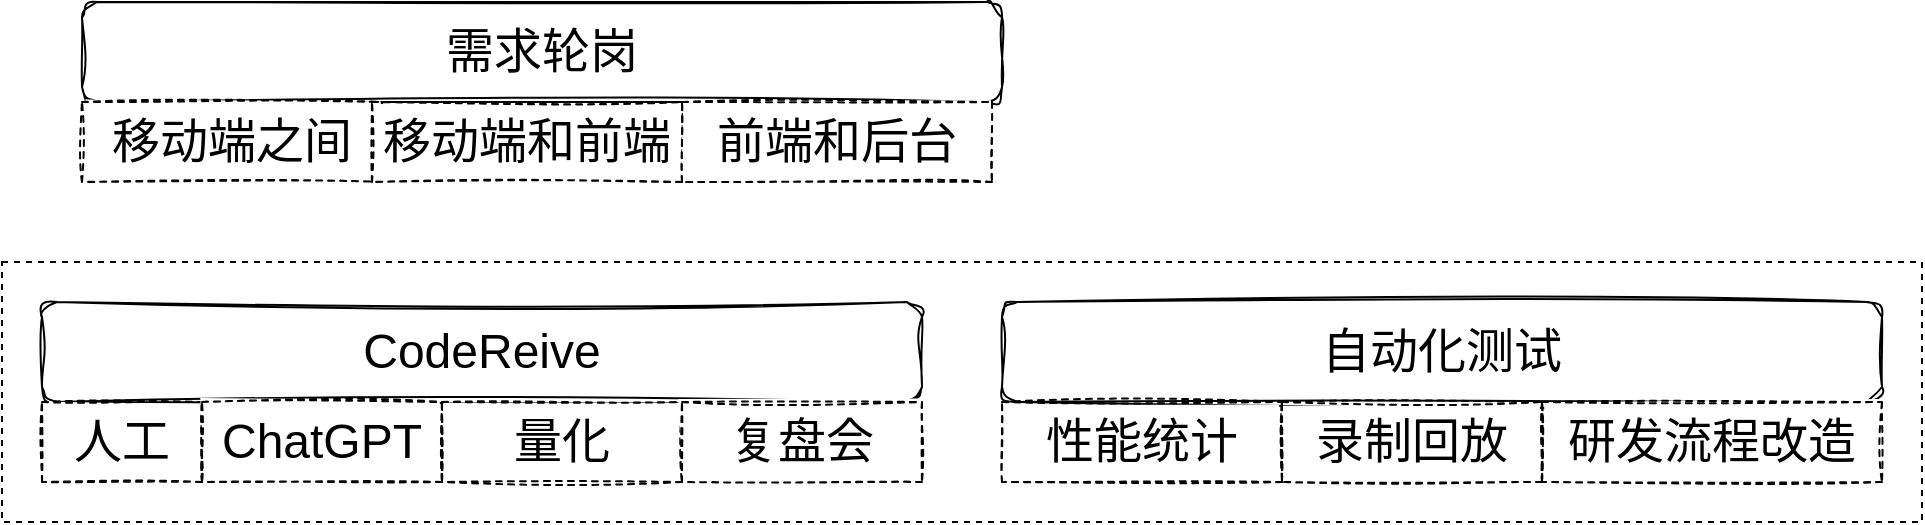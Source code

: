 <mxfile version="20.7.2" type="github">
  <diagram id="J6G15a_BRsCCqsACRKnu" name="第 1 页">
    <mxGraphModel dx="1242" dy="795" grid="1" gridSize="10" guides="1" tooltips="1" connect="1" arrows="1" fold="1" page="1" pageScale="1" pageWidth="827" pageHeight="1169" math="0" shadow="0">
      <root>
        <mxCell id="0" />
        <mxCell id="1" parent="0" />
        <mxCell id="OaOdMLqsqsNI3HUmongC-6" value="" style="rounded=0;whiteSpace=wrap;html=1;dashed=1;" vertex="1" parent="1">
          <mxGeometry x="70" y="460" width="960" height="130" as="geometry" />
        </mxCell>
        <mxCell id="BNRYyk6rxKsf39EG5g5h-1" value="&lt;font style=&quot;font-size: 24px;&quot;&gt;CodeReive&lt;/font&gt;" style="rounded=1;whiteSpace=wrap;html=1;sketch=1;curveFitting=1;jiggle=2;" parent="1" vertex="1">
          <mxGeometry x="90" y="480" width="440" height="50" as="geometry" />
        </mxCell>
        <mxCell id="BNRYyk6rxKsf39EG5g5h-3" value="人工" style="rounded=0;whiteSpace=wrap;html=1;sketch=1;fontSize=24;dashed=1;" parent="1" vertex="1">
          <mxGeometry x="90" y="530" width="80" height="40" as="geometry" />
        </mxCell>
        <mxCell id="BNRYyk6rxKsf39EG5g5h-4" value="ChatGPT" style="rounded=0;whiteSpace=wrap;html=1;sketch=1;fontSize=24;dashed=1;" parent="1" vertex="1">
          <mxGeometry x="170" y="530" width="120" height="40" as="geometry" />
        </mxCell>
        <mxCell id="BNRYyk6rxKsf39EG5g5h-5" value="量化" style="rounded=0;whiteSpace=wrap;html=1;sketch=1;fontSize=24;dashed=1;" parent="1" vertex="1">
          <mxGeometry x="290" y="530" width="120" height="40" as="geometry" />
        </mxCell>
        <mxCell id="BNRYyk6rxKsf39EG5g5h-6" value="复盘会" style="rounded=0;whiteSpace=wrap;html=1;sketch=1;fontSize=24;dashed=1;" parent="1" vertex="1">
          <mxGeometry x="410" y="530" width="120" height="40" as="geometry" />
        </mxCell>
        <mxCell id="BNRYyk6rxKsf39EG5g5h-7" value="&lt;font style=&quot;font-size: 24px;&quot;&gt;自动化测试&lt;/font&gt;" style="rounded=1;whiteSpace=wrap;html=1;sketch=1;curveFitting=1;jiggle=2;" parent="1" vertex="1">
          <mxGeometry x="570" y="480" width="440" height="50" as="geometry" />
        </mxCell>
        <mxCell id="OaOdMLqsqsNI3HUmongC-1" value="性能统计" style="rounded=0;whiteSpace=wrap;html=1;sketch=1;fontSize=24;dashed=1;" vertex="1" parent="1">
          <mxGeometry x="570" y="530" width="140" height="40" as="geometry" />
        </mxCell>
        <mxCell id="OaOdMLqsqsNI3HUmongC-3" value="录制回放" style="rounded=0;whiteSpace=wrap;html=1;sketch=1;fontSize=24;dashed=1;" vertex="1" parent="1">
          <mxGeometry x="710" y="530" width="130" height="40" as="geometry" />
        </mxCell>
        <mxCell id="OaOdMLqsqsNI3HUmongC-4" value="研发流程改造" style="rounded=0;whiteSpace=wrap;html=1;sketch=1;fontSize=24;dashed=1;" vertex="1" parent="1">
          <mxGeometry x="840" y="530" width="170" height="40" as="geometry" />
        </mxCell>
        <mxCell id="OaOdMLqsqsNI3HUmongC-5" value="&lt;font style=&quot;font-size: 24px;&quot;&gt;需求轮岗&lt;/font&gt;" style="rounded=1;whiteSpace=wrap;html=1;sketch=1;curveFitting=1;jiggle=2;" vertex="1" parent="1">
          <mxGeometry x="110" y="330" width="460" height="50" as="geometry" />
        </mxCell>
        <mxCell id="OaOdMLqsqsNI3HUmongC-7" value="移动端之间" style="rounded=0;whiteSpace=wrap;html=1;sketch=1;fontSize=24;dashed=1;" vertex="1" parent="1">
          <mxGeometry x="110" y="380" width="150" height="40" as="geometry" />
        </mxCell>
        <mxCell id="OaOdMLqsqsNI3HUmongC-8" value="移动端和前端" style="rounded=0;whiteSpace=wrap;html=1;sketch=1;fontSize=24;dashed=1;" vertex="1" parent="1">
          <mxGeometry x="255" y="380" width="155" height="40" as="geometry" />
        </mxCell>
        <mxCell id="OaOdMLqsqsNI3HUmongC-9" value="前端和后台" style="rounded=0;whiteSpace=wrap;html=1;sketch=1;fontSize=24;dashed=1;" vertex="1" parent="1">
          <mxGeometry x="410" y="380" width="155" height="40" as="geometry" />
        </mxCell>
      </root>
    </mxGraphModel>
  </diagram>
</mxfile>
